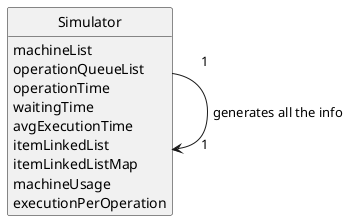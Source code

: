 @startuml
skinparam monochrome true
skinparam packageStyle rectangle
skinparam shadowing false

'left to right direction

skinparam classAttributeIconSize 0

hide circle
hide methods



class Simulator {
 machineList
operationQueueList
operationTime
waitingTime
avgExecutionTime
itemLinkedList
itemLinkedListMap
machineUsage
executionPerOperation
}




'Platform "1" -- "*" Organization : has registered >
'Platform "1" -- "*" Category : defines >
Simulator "      1" --> "      1" Simulator: generates all the info
@enduml